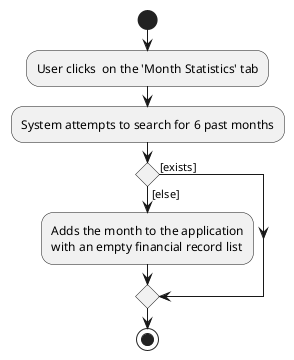 @startuml
start
:User clicks  on the 'Month Statistics' tab;
:System attempts to search for 6 past months;

if () then ([exists])


else ([else])
    :Adds the month to the application
    with an empty financial record list;
endif
stop
@enduml
